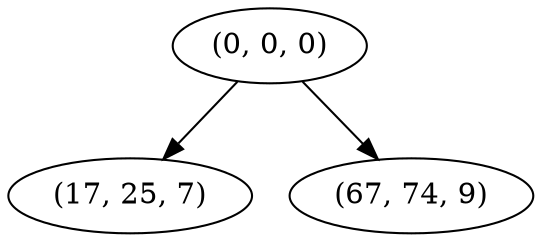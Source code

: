 digraph tree {
    "(0, 0, 0)";
    "(17, 25, 7)";
    "(67, 74, 9)";
    "(0, 0, 0)" -> "(17, 25, 7)";
    "(0, 0, 0)" -> "(67, 74, 9)";
}
